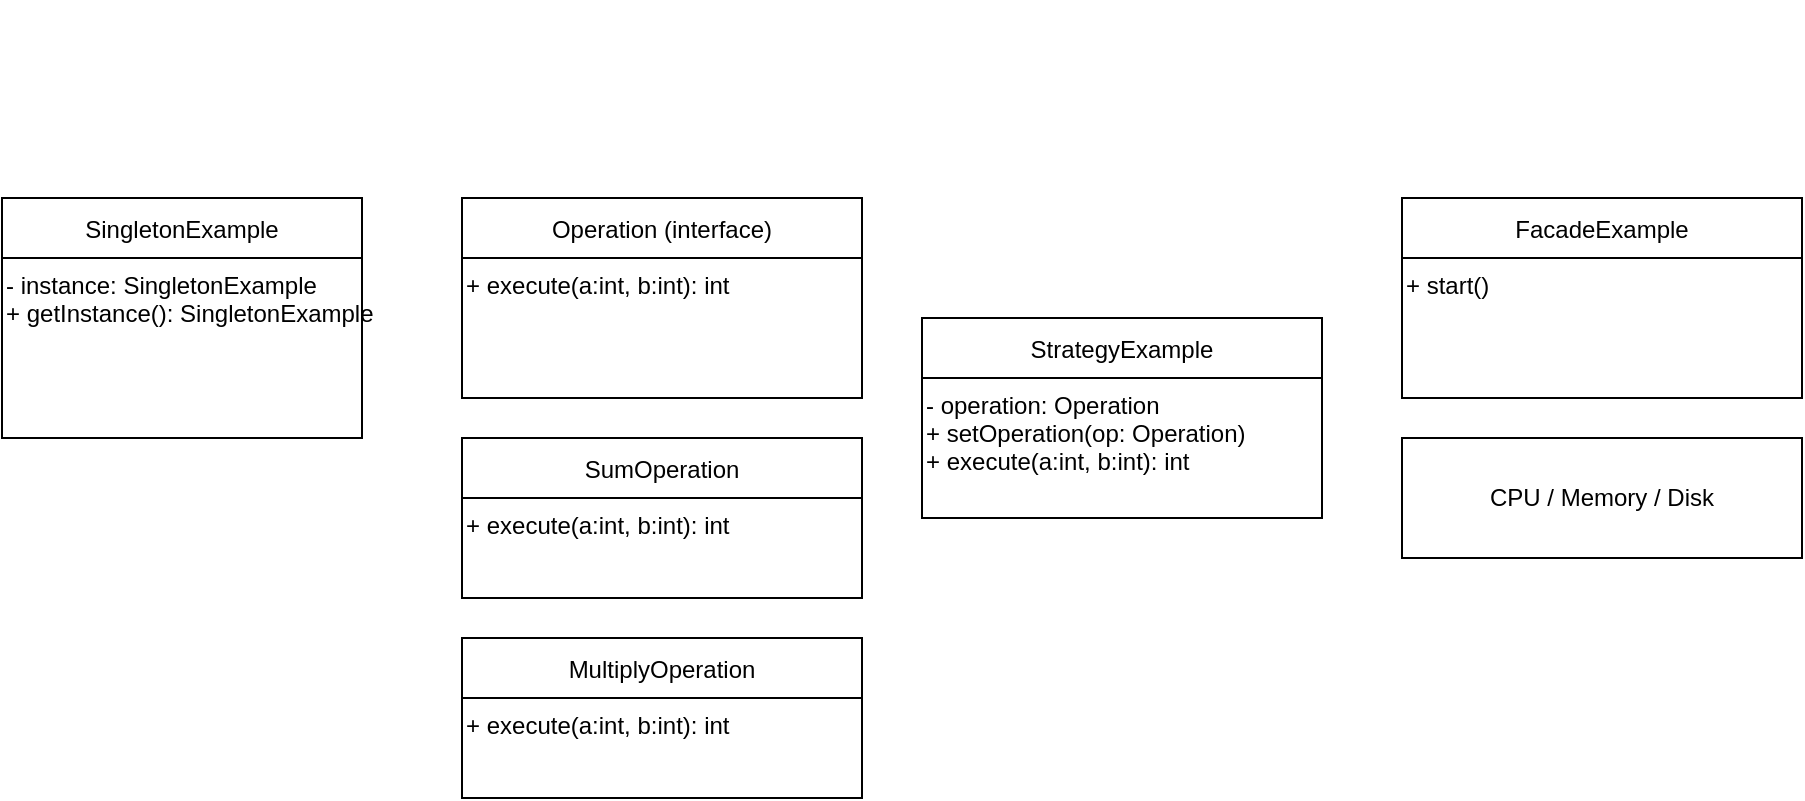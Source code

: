 <mxfile version="28.1.2">
  <diagram name="Design Patterns UML" id="MRbbjO1DEFIWozVQaqDB">
    <mxGraphModel dx="4350" dy="2900" grid="1" gridSize="10" guides="1" tooltips="1" connect="1" arrows="1" fold="1" page="1" pageScale="1" pageWidth="827" pageHeight="1169" math="0" shadow="0">
      <root>
        <mxCell id="0" />
        <mxCell id="1" parent="0" />
        <mxCell id="YcvRxp8qmYxcWP2mAwnQ-1" value="SingletonExample" style="shape=swimlane;childLayout=stackLayout;horizontal=1;startSize=30;rounded=0;" vertex="1" parent="1">
          <mxGeometry x="-174" y="91" width="180" height="120" as="geometry" />
        </mxCell>
        <mxCell id="YcvRxp8qmYxcWP2mAwnQ-2" value="- instance: SingletonExample&#xa;+ getInstance(): SingletonExample" style="text;strokeColor=none;fillColor=none;" vertex="1" parent="YcvRxp8qmYxcWP2mAwnQ-1">
          <mxGeometry y="30" width="180" height="90" as="geometry" />
        </mxCell>
        <mxCell id="YcvRxp8qmYxcWP2mAwnQ-3" value="Operation (interface)" style="shape=swimlane;childLayout=stackLayout;horizontal=1;startSize=30;" vertex="1" parent="1">
          <mxGeometry x="56" y="91" width="200" height="100" as="geometry" />
        </mxCell>
        <mxCell id="YcvRxp8qmYxcWP2mAwnQ-4" value="+ execute(a:int, b:int): int" style="text;strokeColor=none;fillColor=none;" vertex="1" parent="YcvRxp8qmYxcWP2mAwnQ-3">
          <mxGeometry y="30" width="200" height="70" as="geometry" />
        </mxCell>
        <mxCell id="YcvRxp8qmYxcWP2mAwnQ-5" value="SumOperation" style="shape=swimlane;childLayout=stackLayout;horizontal=1;startSize=30;" vertex="1" parent="1">
          <mxGeometry x="56" y="211" width="200" height="80" as="geometry" />
        </mxCell>
        <mxCell id="YcvRxp8qmYxcWP2mAwnQ-6" value="+ execute(a:int, b:int): int" style="text;strokeColor=none;fillColor=none;" vertex="1" parent="YcvRxp8qmYxcWP2mAwnQ-5">
          <mxGeometry y="30" width="200" height="50" as="geometry" />
        </mxCell>
        <mxCell id="YcvRxp8qmYxcWP2mAwnQ-7" value="MultiplyOperation" style="shape=swimlane;childLayout=stackLayout;horizontal=1;startSize=30;" vertex="1" parent="1">
          <mxGeometry x="56" y="311" width="200" height="80" as="geometry" />
        </mxCell>
        <mxCell id="YcvRxp8qmYxcWP2mAwnQ-8" value="+ execute(a:int, b:int): int" style="text;strokeColor=none;fillColor=none;" vertex="1" parent="YcvRxp8qmYxcWP2mAwnQ-7">
          <mxGeometry y="30" width="200" height="50" as="geometry" />
        </mxCell>
        <mxCell id="YcvRxp8qmYxcWP2mAwnQ-9" value="StrategyExample" style="shape=swimlane;childLayout=stackLayout;horizontal=1;startSize=30;" vertex="1" parent="1">
          <mxGeometry x="286" y="151" width="200" height="100" as="geometry" />
        </mxCell>
        <mxCell id="YcvRxp8qmYxcWP2mAwnQ-10" value="- operation: Operation&#xa;+ setOperation(op: Operation)&#xa;+ execute(a:int, b:int): int" style="text;strokeColor=none;fillColor=none;" vertex="1" parent="YcvRxp8qmYxcWP2mAwnQ-9">
          <mxGeometry y="30" width="200" height="70" as="geometry" />
        </mxCell>
        <mxCell id="YcvRxp8qmYxcWP2mAwnQ-11" value="FacadeExample" style="shape=swimlane;childLayout=stackLayout;horizontal=1;startSize=30;" vertex="1" parent="1">
          <mxGeometry x="526" y="91" width="200" height="100" as="geometry" />
        </mxCell>
        <mxCell id="YcvRxp8qmYxcWP2mAwnQ-12" value="+ start()" style="text;strokeColor=none;fillColor=none;" vertex="1" parent="YcvRxp8qmYxcWP2mAwnQ-11">
          <mxGeometry y="30" width="200" height="70" as="geometry" />
        </mxCell>
        <mxCell id="YcvRxp8qmYxcWP2mAwnQ-13" value="CPU / Memory / Disk" style="shape=rectangle;whiteSpace=wrap;html=1;" vertex="1" parent="1">
          <mxGeometry x="526" y="211" width="200" height="60" as="geometry" />
        </mxCell>
        <mxCell id="YcvRxp8qmYxcWP2mAwnQ-14" style="endArrow=block;endFill=1;" edge="1" parent="1" source="YcvRxp8qmYxcWP2mAwnQ-5" target="YcvRxp8qmYxcWP2mAwnQ-3" />
        <mxCell id="YcvRxp8qmYxcWP2mAwnQ-15" style="endArrow=block;endFill=1;" edge="1" parent="1" source="YcvRxp8qmYxcWP2mAwnQ-7" target="YcvRxp8qmYxcWP2mAwnQ-3" />
        <mxCell id="YcvRxp8qmYxcWP2mAwnQ-16" style="endArrow=open;endFill=0;dashed=1;" edge="1" parent="1" source="YcvRxp8qmYxcWP2mAwnQ-9" target="YcvRxp8qmYxcWP2mAwnQ-3" />
        <mxCell id="YcvRxp8qmYxcWP2mAwnQ-17" style="endArrow=open;endFill=0;dashed=1;" edge="1" parent="1" source="YcvRxp8qmYxcWP2mAwnQ-11" target="YcvRxp8qmYxcWP2mAwnQ-13" />
      </root>
    </mxGraphModel>
  </diagram>
</mxfile>
